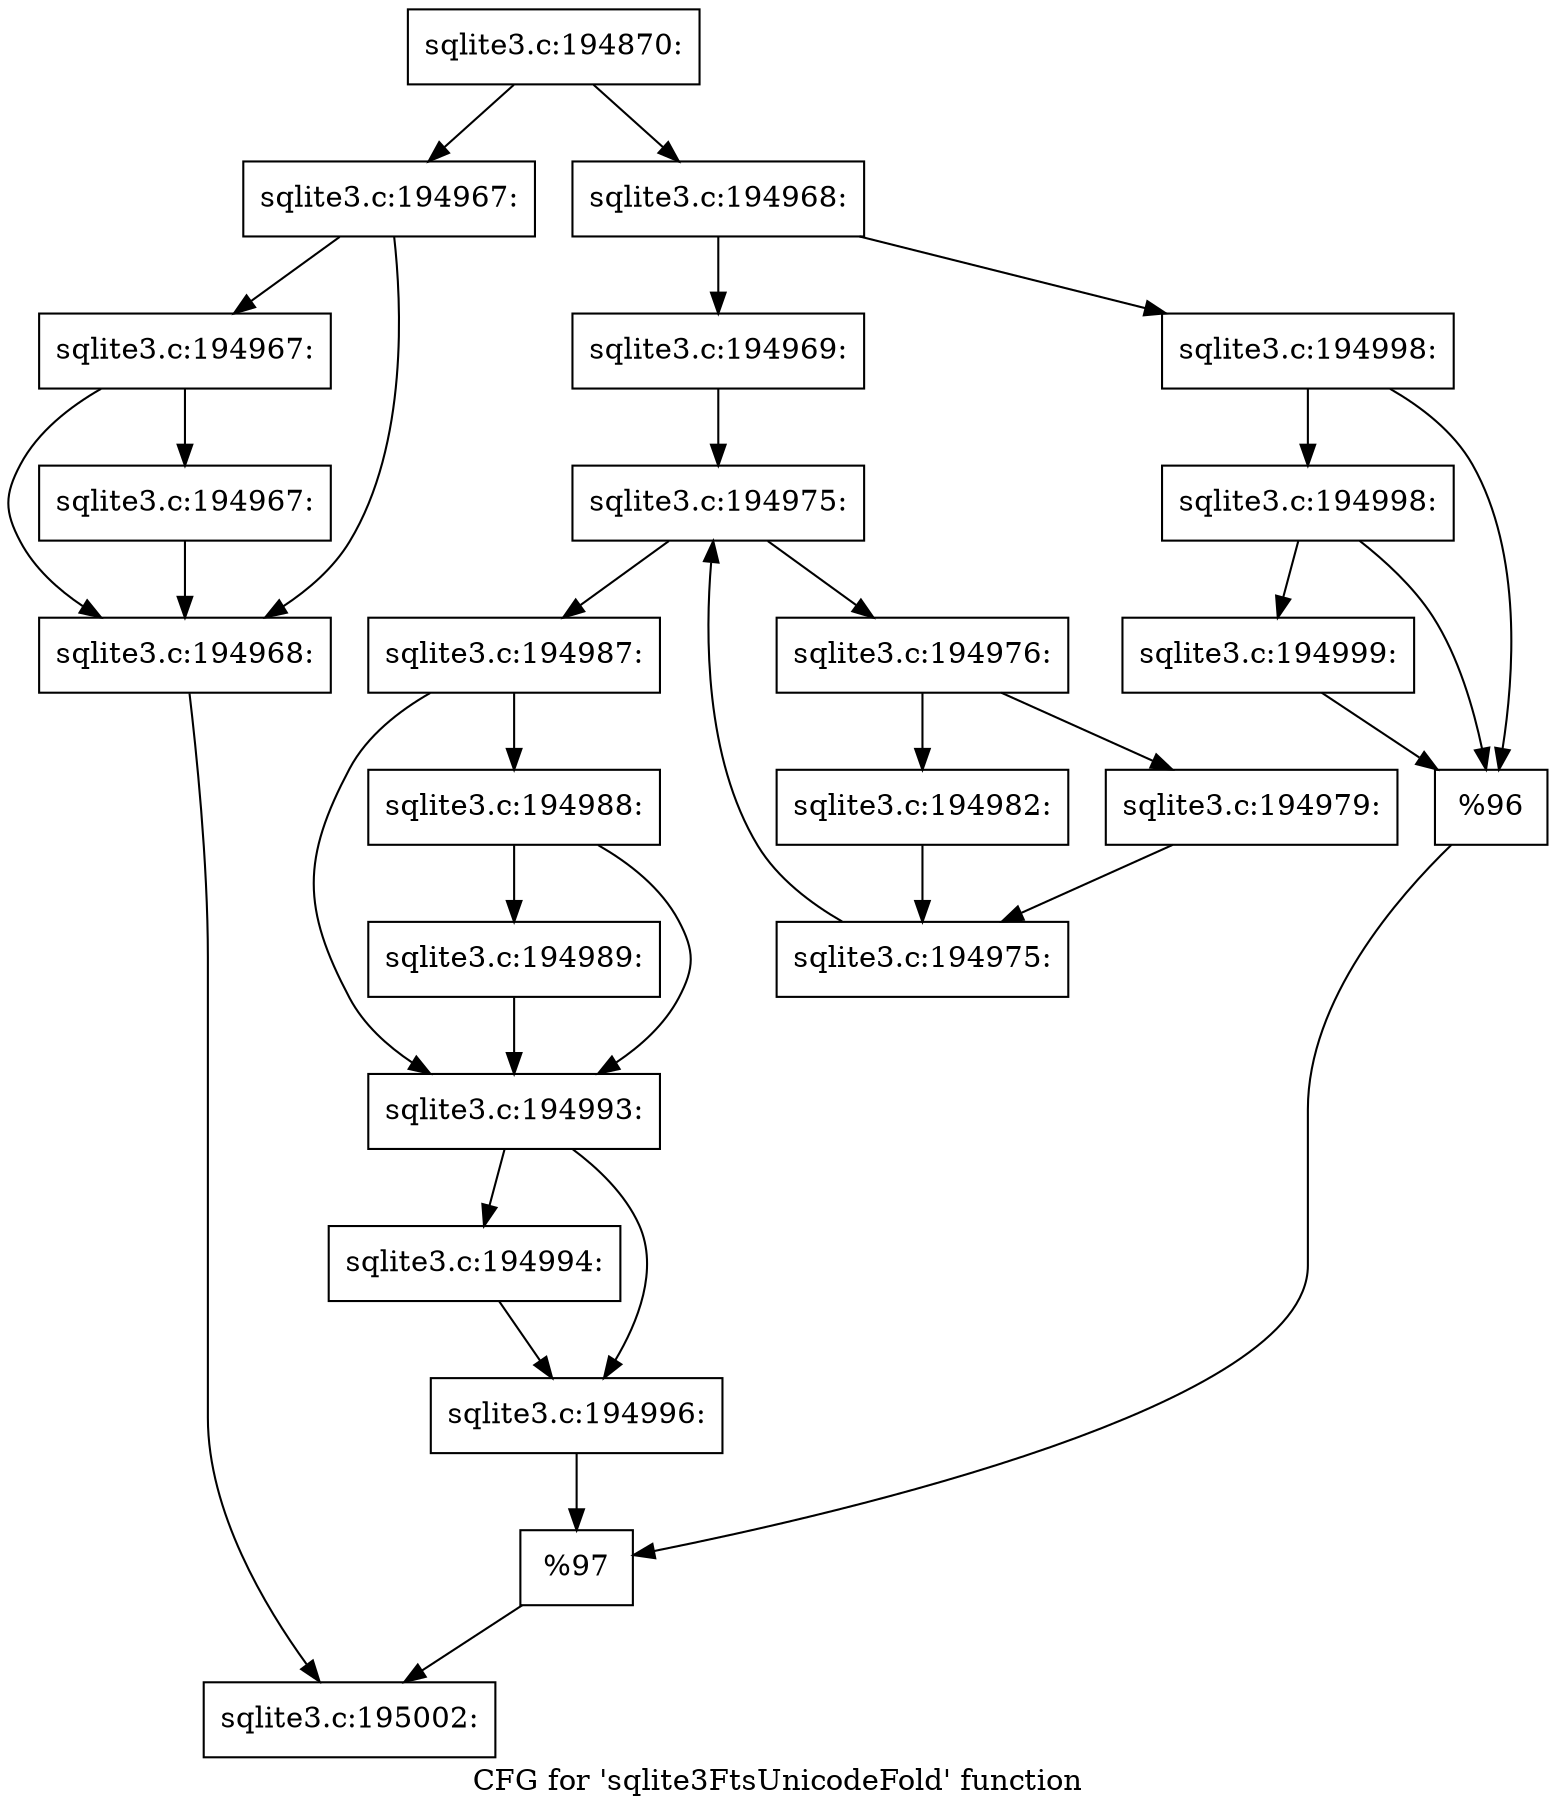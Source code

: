 digraph "CFG for 'sqlite3FtsUnicodeFold' function" {
	label="CFG for 'sqlite3FtsUnicodeFold' function";

	Node0x55c0faaa9370 [shape=record,label="{sqlite3.c:194870:}"];
	Node0x55c0faaa9370 -> Node0x55c0faab6d70;
	Node0x55c0faaa9370 -> Node0x55c0faab6e10;
	Node0x55c0faab6d70 [shape=record,label="{sqlite3.c:194967:}"];
	Node0x55c0faab6d70 -> Node0x55c0faab72c0;
	Node0x55c0faab6d70 -> Node0x55c0faab7270;
	Node0x55c0faab72c0 [shape=record,label="{sqlite3.c:194967:}"];
	Node0x55c0faab72c0 -> Node0x55c0faab7220;
	Node0x55c0faab72c0 -> Node0x55c0faab7270;
	Node0x55c0faab7220 [shape=record,label="{sqlite3.c:194967:}"];
	Node0x55c0faab7220 -> Node0x55c0faab7270;
	Node0x55c0faab7270 [shape=record,label="{sqlite3.c:194968:}"];
	Node0x55c0faab7270 -> Node0x55c0faab6dc0;
	Node0x55c0faab6e10 [shape=record,label="{sqlite3.c:194968:}"];
	Node0x55c0faab6e10 -> Node0x55c0faab7c70;
	Node0x55c0faab6e10 -> Node0x55c0faab7d10;
	Node0x55c0faab7c70 [shape=record,label="{sqlite3.c:194969:}"];
	Node0x55c0faab7c70 -> Node0x55c0faab9030;
	Node0x55c0faab9030 [shape=record,label="{sqlite3.c:194975:}"];
	Node0x55c0faab9030 -> Node0x55c0faab9450;
	Node0x55c0faab9030 -> Node0x55c0faab9190;
	Node0x55c0faab9450 [shape=record,label="{sqlite3.c:194976:}"];
	Node0x55c0faab9450 -> Node0x55c0faaba570;
	Node0x55c0faab9450 -> Node0x55c0faaba610;
	Node0x55c0faaba570 [shape=record,label="{sqlite3.c:194979:}"];
	Node0x55c0faaba570 -> Node0x55c0faaba5c0;
	Node0x55c0faaba610 [shape=record,label="{sqlite3.c:194982:}"];
	Node0x55c0faaba610 -> Node0x55c0faaba5c0;
	Node0x55c0faaba5c0 [shape=record,label="{sqlite3.c:194975:}"];
	Node0x55c0faaba5c0 -> Node0x55c0faab9030;
	Node0x55c0faab9190 [shape=record,label="{sqlite3.c:194987:}"];
	Node0x55c0faab9190 -> Node0x55c0faabb7e0;
	Node0x55c0faab9190 -> Node0x55c0faabb790;
	Node0x55c0faabb7e0 [shape=record,label="{sqlite3.c:194988:}"];
	Node0x55c0faabb7e0 -> Node0x55c0faabb740;
	Node0x55c0faabb7e0 -> Node0x55c0faabb790;
	Node0x55c0faabb740 [shape=record,label="{sqlite3.c:194989:}"];
	Node0x55c0faabb740 -> Node0x55c0faabb790;
	Node0x55c0faabb790 [shape=record,label="{sqlite3.c:194993:}"];
	Node0x55c0faabb790 -> Node0x55c0faabd5e0;
	Node0x55c0faabb790 -> Node0x55c0faabd630;
	Node0x55c0faabd5e0 [shape=record,label="{sqlite3.c:194994:}"];
	Node0x55c0faabd5e0 -> Node0x55c0faabd630;
	Node0x55c0faabd630 [shape=record,label="{sqlite3.c:194996:}"];
	Node0x55c0faabd630 -> Node0x55c0faab7cc0;
	Node0x55c0faab7d10 [shape=record,label="{sqlite3.c:194998:}"];
	Node0x55c0faab7d10 -> Node0x55c0faabe470;
	Node0x55c0faab7d10 -> Node0x55c0faabe420;
	Node0x55c0faabe470 [shape=record,label="{sqlite3.c:194998:}"];
	Node0x55c0faabe470 -> Node0x55c0faabdff0;
	Node0x55c0faabe470 -> Node0x55c0faabe420;
	Node0x55c0faabdff0 [shape=record,label="{sqlite3.c:194999:}"];
	Node0x55c0faabdff0 -> Node0x55c0faabe420;
	Node0x55c0faabe420 [shape=record,label="{%96}"];
	Node0x55c0faabe420 -> Node0x55c0faab7cc0;
	Node0x55c0faab7cc0 [shape=record,label="{%97}"];
	Node0x55c0faab7cc0 -> Node0x55c0faab6dc0;
	Node0x55c0faab6dc0 [shape=record,label="{sqlite3.c:195002:}"];
}
